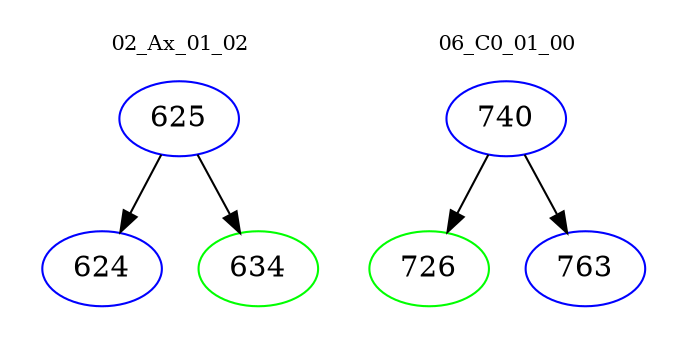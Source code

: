 digraph{
subgraph cluster_0 {
color = white
label = "02_Ax_01_02";
fontsize=10;
T0_625 [label="625", color="blue"]
T0_625 -> T0_624 [color="black"]
T0_624 [label="624", color="blue"]
T0_625 -> T0_634 [color="black"]
T0_634 [label="634", color="green"]
}
subgraph cluster_1 {
color = white
label = "06_C0_01_00";
fontsize=10;
T1_740 [label="740", color="blue"]
T1_740 -> T1_726 [color="black"]
T1_726 [label="726", color="green"]
T1_740 -> T1_763 [color="black"]
T1_763 [label="763", color="blue"]
}
}
